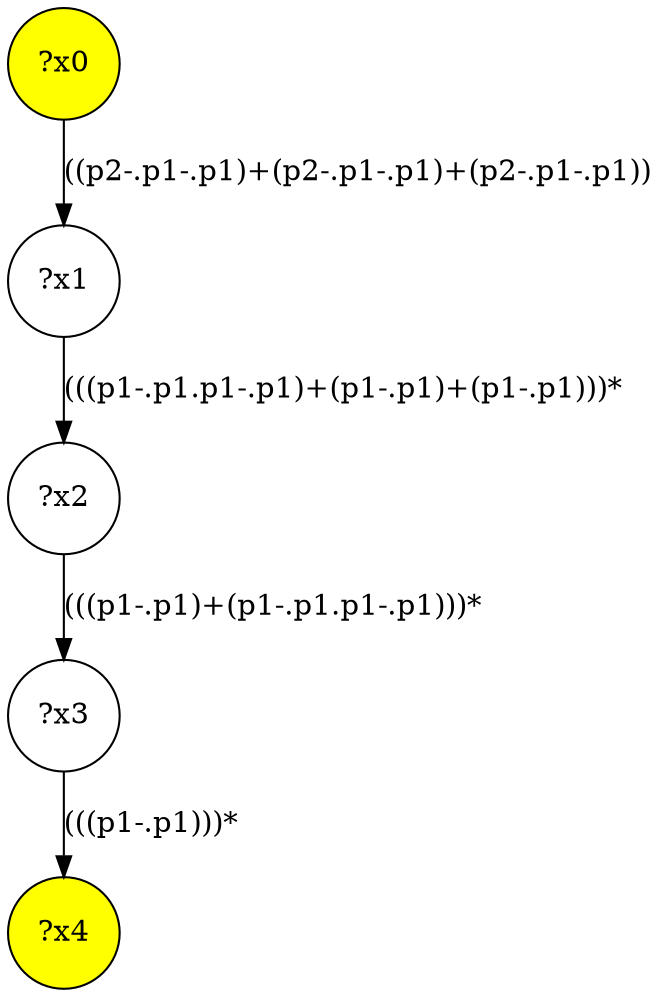 digraph g {
	x0 [fillcolor="yellow", style="filled," shape=circle, label="?x0"];
	x4 [fillcolor="yellow", style="filled," shape=circle, label="?x4"];
	x1 [shape=circle, label="?x1"];
	x0 -> x1 [label="((p2-.p1-.p1)+(p2-.p1-.p1)+(p2-.p1-.p1))"];
	x2 [shape=circle, label="?x2"];
	x1 -> x2 [label="(((p1-.p1.p1-.p1)+(p1-.p1)+(p1-.p1)))*"];
	x3 [shape=circle, label="?x3"];
	x2 -> x3 [label="(((p1-.p1)+(p1-.p1.p1-.p1)))*"];
	x3 -> x4 [label="(((p1-.p1)))*"];
}
